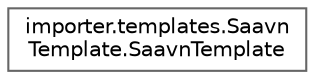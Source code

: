 digraph "Graphical Class Hierarchy"
{
 // LATEX_PDF_SIZE
  bgcolor="transparent";
  edge [fontname=Helvetica,fontsize=10,labelfontname=Helvetica,labelfontsize=10];
  node [fontname=Helvetica,fontsize=10,shape=box,height=0.2,width=0.4];
  rankdir="LR";
  Node0 [id="Node000000",label="importer.templates.Saavn\lTemplate.SaavnTemplate",height=0.2,width=0.4,color="grey40", fillcolor="white", style="filled",URL="$classimporter_1_1templates_1_1_saavn_template_1_1_saavn_template.html",tooltip=" "];
}
